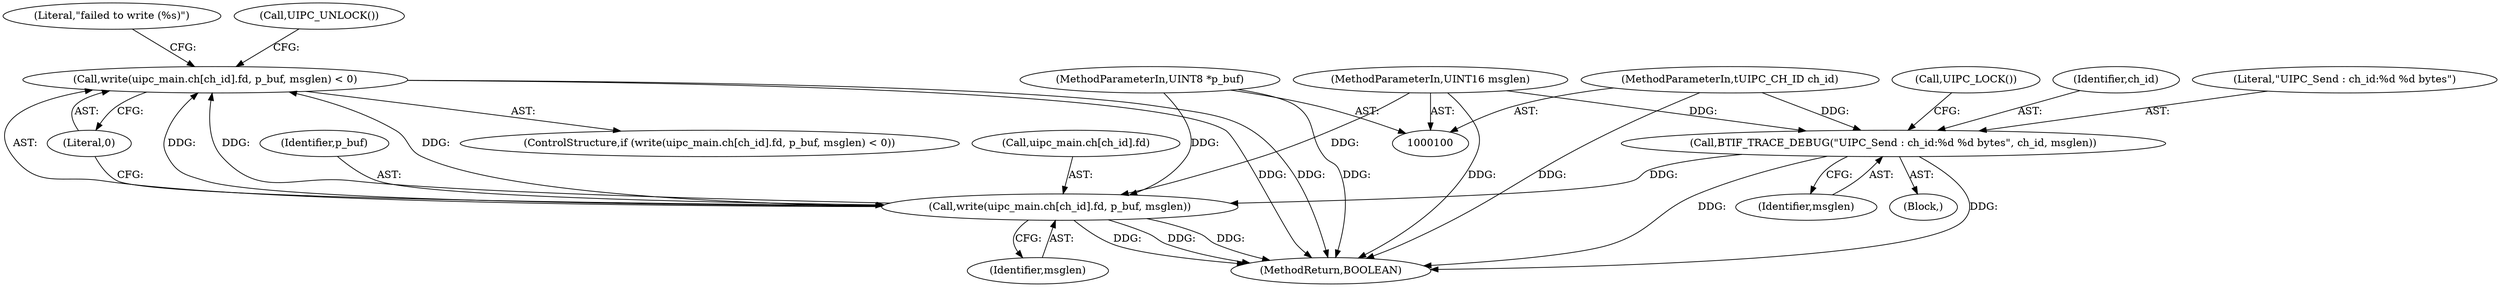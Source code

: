 digraph "0_Android_472271b153c5dc53c28beac55480a8d8434b2d5c_71@API" {
"1000114" [label="(Call,write(uipc_main.ch[ch_id].fd, p_buf, msglen) < 0)"];
"1000115" [label="(Call,write(uipc_main.ch[ch_id].fd, p_buf, msglen))"];
"1000103" [label="(MethodParameterIn,UINT8 *p_buf)"];
"1000108" [label="(Call,BTIF_TRACE_DEBUG(\"UIPC_Send : ch_id:%d %d bytes\", ch_id, msglen))"];
"1000101" [label="(MethodParameterIn,tUIPC_CH_ID ch_id)"];
"1000104" [label="(MethodParameterIn,UINT16 msglen)"];
"1000109" [label="(Literal,\"UIPC_Send : ch_id:%d %d bytes\")"];
"1000114" [label="(Call,write(uipc_main.ch[ch_id].fd, p_buf, msglen) < 0)"];
"1000123" [label="(Identifier,p_buf)"];
"1000108" [label="(Call,BTIF_TRACE_DEBUG(\"UIPC_Send : ch_id:%d %d bytes\", ch_id, msglen))"];
"1000113" [label="(ControlStructure,if (write(uipc_main.ch[ch_id].fd, p_buf, msglen) < 0))"];
"1000111" [label="(Identifier,msglen)"];
"1000104" [label="(MethodParameterIn,UINT16 msglen)"];
"1000112" [label="(Call,UIPC_LOCK())"];
"1000110" [label="(Identifier,ch_id)"];
"1000103" [label="(MethodParameterIn,UINT8 *p_buf)"];
"1000115" [label="(Call,write(uipc_main.ch[ch_id].fd, p_buf, msglen))"];
"1000105" [label="(Block,)"];
"1000125" [label="(Literal,0)"];
"1000124" [label="(Identifier,msglen)"];
"1000128" [label="(Literal,\"failed to write (%s)\")"];
"1000116" [label="(Call,uipc_main.ch[ch_id].fd)"];
"1000131" [label="(Call,UIPC_UNLOCK())"];
"1000101" [label="(MethodParameterIn,tUIPC_CH_ID ch_id)"];
"1000134" [label="(MethodReturn,BOOLEAN)"];
"1000114" -> "1000113"  [label="AST: "];
"1000114" -> "1000125"  [label="CFG: "];
"1000115" -> "1000114"  [label="AST: "];
"1000125" -> "1000114"  [label="AST: "];
"1000128" -> "1000114"  [label="CFG: "];
"1000131" -> "1000114"  [label="CFG: "];
"1000114" -> "1000134"  [label="DDG: "];
"1000114" -> "1000134"  [label="DDG: "];
"1000115" -> "1000114"  [label="DDG: "];
"1000115" -> "1000114"  [label="DDG: "];
"1000115" -> "1000114"  [label="DDG: "];
"1000115" -> "1000124"  [label="CFG: "];
"1000116" -> "1000115"  [label="AST: "];
"1000123" -> "1000115"  [label="AST: "];
"1000124" -> "1000115"  [label="AST: "];
"1000125" -> "1000115"  [label="CFG: "];
"1000115" -> "1000134"  [label="DDG: "];
"1000115" -> "1000134"  [label="DDG: "];
"1000115" -> "1000134"  [label="DDG: "];
"1000103" -> "1000115"  [label="DDG: "];
"1000108" -> "1000115"  [label="DDG: "];
"1000104" -> "1000115"  [label="DDG: "];
"1000103" -> "1000100"  [label="AST: "];
"1000103" -> "1000134"  [label="DDG: "];
"1000108" -> "1000105"  [label="AST: "];
"1000108" -> "1000111"  [label="CFG: "];
"1000109" -> "1000108"  [label="AST: "];
"1000110" -> "1000108"  [label="AST: "];
"1000111" -> "1000108"  [label="AST: "];
"1000112" -> "1000108"  [label="CFG: "];
"1000108" -> "1000134"  [label="DDG: "];
"1000108" -> "1000134"  [label="DDG: "];
"1000101" -> "1000108"  [label="DDG: "];
"1000104" -> "1000108"  [label="DDG: "];
"1000101" -> "1000100"  [label="AST: "];
"1000101" -> "1000134"  [label="DDG: "];
"1000104" -> "1000100"  [label="AST: "];
"1000104" -> "1000134"  [label="DDG: "];
}
